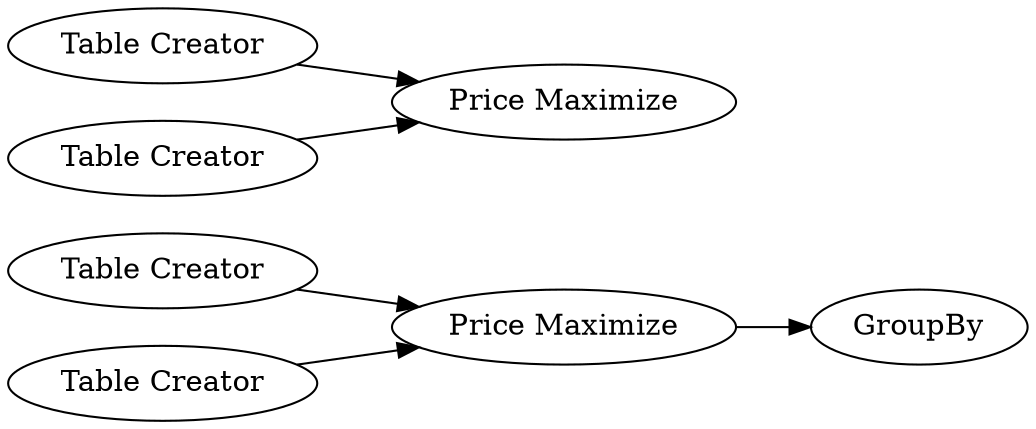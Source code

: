 digraph {
	41 -> 43
	42 -> 41
	28 -> 39
	31 -> 39
	40 -> 41
	43 [label=GroupBy]
	42 [label="Table Creator"]
	41 [label="Price Maximize"]
	28 [label="Table Creator"]
	31 [label="Table Creator"]
	40 [label="Table Creator"]
	39 [label="Price Maximize"]
	rankdir=LR
}
